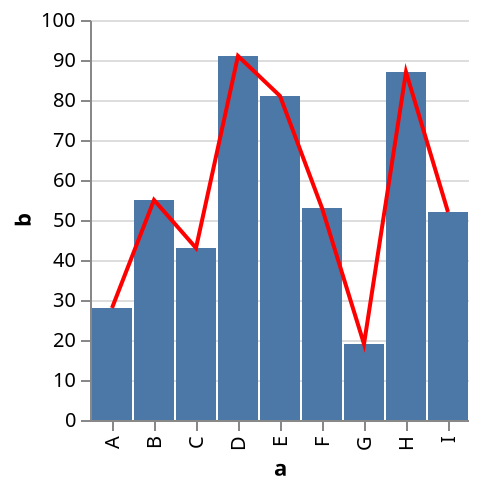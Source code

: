 {
    "$schema": "http://vega.github.io/schema/vega/v3.0.json",
    "autosize": "pad",
    "padding": 5,
    "data": [
        {
            "name": "source_0",
            "values": [
                {
                    "a": "A",
                    "b": 28
                },
                {
                    "a": "B",
                    "b": 55
                },
                {
                    "a": "C",
                    "b": 43
                },
                {
                    "a": "D",
                    "b": 91
                },
                {
                    "a": "E",
                    "b": 81
                },
                {
                    "a": "F",
                    "b": 53
                },
                {
                    "a": "G",
                    "b": 19
                },
                {
                    "a": "H",
                    "b": 87
                },
                {
                    "a": "I",
                    "b": 52
                }
            ],
            "format": {
                "type": "json"
            }
        },
        {
            "name": "data_0",
            "source": "source_0",
            "transform": [
                {
                    "type": "formula",
                    "expr": "toNumber(datum[\"b\"])",
                    "as": "b"
                },
                {
                    "type": "filter",
                    "expr": "datum[\"b\"] !== null && !isNaN(datum[\"b\"])"
                }
            ]
        },
        {
            "name": "data_1",
            "source": "source_0",
            "transform": [
                {
                    "type": "formula",
                    "expr": "toNumber(datum[\"b\"])",
                    "as": "b"
                },
                {
                    "type": "filter",
                    "expr": "datum[\"b\"] !== null && !isNaN(datum[\"b\"])"
                },
                {
                    "type": "collect",
                    "sort": {
                        "field": "a",
                        "order": "descending"
                    }
                }
            ]
        }
    ],
    "signals": [
        {
            "name": "width",
            "update": "max(layer_0_width, layer_1_width)"
        },
        {
            "name": "height",
            "update": "max(layer_0_height, layer_1_height)"
        },
        {
            "name": "layer_0_width",
            "update": "bandspace(domain('x').length, 1, 0.5) * 21"
        },
        {
            "name": "layer_0_height",
            "update": "200"
        },
        {
            "name": "layer_1_width",
            "update": "bandspace(domain('x').length, 1, 0.5) * 21"
        },
        {
            "name": "layer_1_height",
            "update": "200"
        },
        {
            "name": "unit",
            "value": {},
            "on": [
                {
                    "events": "mousemove",
                    "update": "group()._id ? group() : unit"
                }
            ]
        }
    ],
    "marks": [
        {
            "name": "nested_main_group",
            "type": "group",
            "encode": {
                "update": {
                    "width": {
                        "signal": "width"
                    },
                    "height": {
                        "signal": "height"
                    },
                    "fill": {
                        "value": "transparent"
                    }
                }
            },
            "marks": [
                {
                    "name": "layer_0_marks",
                    "type": "rect",
                    "role": "bar",
                    "from": {
                        "data": "data_0"
                    },
                    "encode": {
                        "update": {
                            "xc": {
                                "scale": "x",
                                "field": "a"
                            },
                            "width": {
                                "value": 20
                            },
                            "y": {
                                "scale": "y",
                                "field": "b"
                            },
                            "y2": {
                                "scale": "y",
                                "value": 0
                            },
                            "fill": {
                                "value": "#4c78a8"
                            }
                        }
                    },
                    "clip": true
                },
                {
                    "name": "layer_1_marks",
                    "type": "line",
                    "from": {
                        "data": "data_1"
                    },
                    "encode": {
                        "update": {
                            "x": {
                                "scale": "x",
                                "field": "a"
                            },
                            "y": {
                                "scale": "y",
                                "field": "b"
                            },
                            "stroke": {
                                "value": "red"
                            }
                        }
                    },
                    "clip": true
                }
            ]
        }
    ],
    "scales": [
        {
            "name": "x",
            "type": "point",
            "domain": {
                "fields": [
                    {
                        "data": "data_0",
                        "field": "a"
                    },
                    {
                        "data": "data_1",
                        "field": "a"
                    }
                ],
                "sort": true
            },
            "range": {
                "step": 21
            },
            "round": true,
            "padding": 0.5
        },
        {
            "name": "y",
            "type": "linear",
            "domain": {
                "fields": [
                    {
                        "data": "data_0",
                        "field": "b"
                    },
                    {
                        "data": "data_1",
                        "field": "b"
                    }
                ],
                "sort": true
            },
            "range": [
                200,
                0
            ],
            "round": true,
            "nice": true,
            "zero": true
        }
    ],
    "axes": [
        {
            "scale": "x",
            "orient": "bottom",
            "tickCount": 5,
            "title": "a",
            "zindex": 1,
            "encode": {
                "labels": {
                    "update": {
                        "angle": {
                            "value": 270
                        },
                        "align": {
                            "value": "right"
                        },
                        "baseline": {
                            "value": "middle"
                        }
                    }
                }
            }
        },
        {
            "scale": "y",
            "format": "s",
            "orient": "left",
            "title": "b",
            "zindex": 1
        },
        {
            "scale": "y",
            "domain": false,
            "format": "s",
            "grid": true,
            "labels": false,
            "orient": "left",
            "ticks": false,
            "zindex": 0,
            "gridScale": "x"
        }
    ]
}